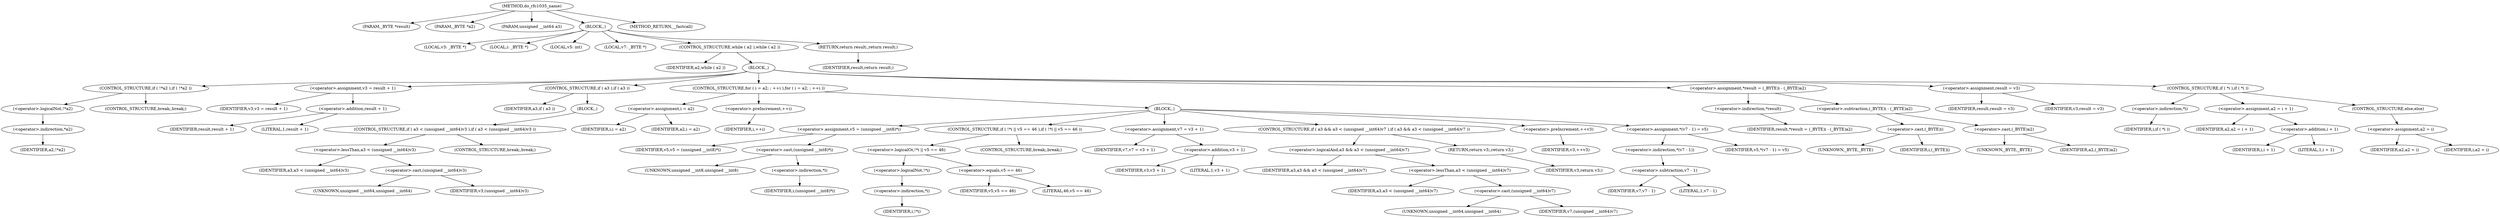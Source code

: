 digraph do_rfc1035_name {  
"1000105" [label = "(METHOD,do_rfc1035_name)" ]
"1000106" [label = "(PARAM,_BYTE *result)" ]
"1000107" [label = "(PARAM,_BYTE *a2)" ]
"1000108" [label = "(PARAM,unsigned __int64 a3)" ]
"1000109" [label = "(BLOCK,,)" ]
"1000110" [label = "(LOCAL,v3: _BYTE *)" ]
"1000111" [label = "(LOCAL,i: _BYTE *)" ]
"1000112" [label = "(LOCAL,v5: int)" ]
"1000113" [label = "(LOCAL,v7: _BYTE *)" ]
"1000114" [label = "(CONTROL_STRUCTURE,while ( a2 ),while ( a2 ))" ]
"1000115" [label = "(IDENTIFIER,a2,while ( a2 ))" ]
"1000116" [label = "(BLOCK,,)" ]
"1000117" [label = "(CONTROL_STRUCTURE,if ( !*a2 ),if ( !*a2 ))" ]
"1000118" [label = "(<operator>.logicalNot,!*a2)" ]
"1000119" [label = "(<operator>.indirection,*a2)" ]
"1000120" [label = "(IDENTIFIER,a2,!*a2)" ]
"1000121" [label = "(CONTROL_STRUCTURE,break;,break;)" ]
"1000122" [label = "(<operator>.assignment,v3 = result + 1)" ]
"1000123" [label = "(IDENTIFIER,v3,v3 = result + 1)" ]
"1000124" [label = "(<operator>.addition,result + 1)" ]
"1000125" [label = "(IDENTIFIER,result,result + 1)" ]
"1000126" [label = "(LITERAL,1,result + 1)" ]
"1000127" [label = "(CONTROL_STRUCTURE,if ( a3 ),if ( a3 ))" ]
"1000128" [label = "(IDENTIFIER,a3,if ( a3 ))" ]
"1000129" [label = "(BLOCK,,)" ]
"1000130" [label = "(CONTROL_STRUCTURE,if ( a3 < (unsigned __int64)v3 ),if ( a3 < (unsigned __int64)v3 ))" ]
"1000131" [label = "(<operator>.lessThan,a3 < (unsigned __int64)v3)" ]
"1000132" [label = "(IDENTIFIER,a3,a3 < (unsigned __int64)v3)" ]
"1000133" [label = "(<operator>.cast,(unsigned __int64)v3)" ]
"1000134" [label = "(UNKNOWN,unsigned __int64,unsigned __int64)" ]
"1000135" [label = "(IDENTIFIER,v3,(unsigned __int64)v3)" ]
"1000136" [label = "(CONTROL_STRUCTURE,break;,break;)" ]
"1000137" [label = "(CONTROL_STRUCTURE,for ( i = a2; ; ++i ),for ( i = a2; ; ++i ))" ]
"1000138" [label = "(<operator>.assignment,i = a2)" ]
"1000139" [label = "(IDENTIFIER,i,i = a2)" ]
"1000140" [label = "(IDENTIFIER,a2,i = a2)" ]
"1000141" [label = "(<operator>.preIncrement,++i)" ]
"1000142" [label = "(IDENTIFIER,i,++i)" ]
"1000143" [label = "(BLOCK,,)" ]
"1000144" [label = "(<operator>.assignment,v5 = (unsigned __int8)*i)" ]
"1000145" [label = "(IDENTIFIER,v5,v5 = (unsigned __int8)*i)" ]
"1000146" [label = "(<operator>.cast,(unsigned __int8)*i)" ]
"1000147" [label = "(UNKNOWN,unsigned __int8,unsigned __int8)" ]
"1000148" [label = "(<operator>.indirection,*i)" ]
"1000149" [label = "(IDENTIFIER,i,(unsigned __int8)*i)" ]
"1000150" [label = "(CONTROL_STRUCTURE,if ( !*i || v5 == 46 ),if ( !*i || v5 == 46 ))" ]
"1000151" [label = "(<operator>.logicalOr,!*i || v5 == 46)" ]
"1000152" [label = "(<operator>.logicalNot,!*i)" ]
"1000153" [label = "(<operator>.indirection,*i)" ]
"1000154" [label = "(IDENTIFIER,i,!*i)" ]
"1000155" [label = "(<operator>.equals,v5 == 46)" ]
"1000156" [label = "(IDENTIFIER,v5,v5 == 46)" ]
"1000157" [label = "(LITERAL,46,v5 == 46)" ]
"1000158" [label = "(CONTROL_STRUCTURE,break;,break;)" ]
"1000159" [label = "(<operator>.assignment,v7 = v3 + 1)" ]
"1000160" [label = "(IDENTIFIER,v7,v7 = v3 + 1)" ]
"1000161" [label = "(<operator>.addition,v3 + 1)" ]
"1000162" [label = "(IDENTIFIER,v3,v3 + 1)" ]
"1000163" [label = "(LITERAL,1,v3 + 1)" ]
"1000164" [label = "(CONTROL_STRUCTURE,if ( a3 && a3 < (unsigned __int64)v7 ),if ( a3 && a3 < (unsigned __int64)v7 ))" ]
"1000165" [label = "(<operator>.logicalAnd,a3 && a3 < (unsigned __int64)v7)" ]
"1000166" [label = "(IDENTIFIER,a3,a3 && a3 < (unsigned __int64)v7)" ]
"1000167" [label = "(<operator>.lessThan,a3 < (unsigned __int64)v7)" ]
"1000168" [label = "(IDENTIFIER,a3,a3 < (unsigned __int64)v7)" ]
"1000169" [label = "(<operator>.cast,(unsigned __int64)v7)" ]
"1000170" [label = "(UNKNOWN,unsigned __int64,unsigned __int64)" ]
"1000171" [label = "(IDENTIFIER,v7,(unsigned __int64)v7)" ]
"1000172" [label = "(RETURN,return v3;,return v3;)" ]
"1000173" [label = "(IDENTIFIER,v3,return v3;)" ]
"1000174" [label = "(<operator>.preIncrement,++v3)" ]
"1000175" [label = "(IDENTIFIER,v3,++v3)" ]
"1000176" [label = "(<operator>.assignment,*(v7 - 1) = v5)" ]
"1000177" [label = "(<operator>.indirection,*(v7 - 1))" ]
"1000178" [label = "(<operator>.subtraction,v7 - 1)" ]
"1000179" [label = "(IDENTIFIER,v7,v7 - 1)" ]
"1000180" [label = "(LITERAL,1,v7 - 1)" ]
"1000181" [label = "(IDENTIFIER,v5,*(v7 - 1) = v5)" ]
"1000182" [label = "(<operator>.assignment,*result = (_BYTE)i - (_BYTE)a2)" ]
"1000183" [label = "(<operator>.indirection,*result)" ]
"1000184" [label = "(IDENTIFIER,result,*result = (_BYTE)i - (_BYTE)a2)" ]
"1000185" [label = "(<operator>.subtraction,(_BYTE)i - (_BYTE)a2)" ]
"1000186" [label = "(<operator>.cast,(_BYTE)i)" ]
"1000187" [label = "(UNKNOWN,_BYTE,_BYTE)" ]
"1000188" [label = "(IDENTIFIER,i,(_BYTE)i)" ]
"1000189" [label = "(<operator>.cast,(_BYTE)a2)" ]
"1000190" [label = "(UNKNOWN,_BYTE,_BYTE)" ]
"1000191" [label = "(IDENTIFIER,a2,(_BYTE)a2)" ]
"1000192" [label = "(<operator>.assignment,result = v3)" ]
"1000193" [label = "(IDENTIFIER,result,result = v3)" ]
"1000194" [label = "(IDENTIFIER,v3,result = v3)" ]
"1000195" [label = "(CONTROL_STRUCTURE,if ( *i ),if ( *i ))" ]
"1000196" [label = "(<operator>.indirection,*i)" ]
"1000197" [label = "(IDENTIFIER,i,if ( *i ))" ]
"1000198" [label = "(<operator>.assignment,a2 = i + 1)" ]
"1000199" [label = "(IDENTIFIER,a2,a2 = i + 1)" ]
"1000200" [label = "(<operator>.addition,i + 1)" ]
"1000201" [label = "(IDENTIFIER,i,i + 1)" ]
"1000202" [label = "(LITERAL,1,i + 1)" ]
"1000203" [label = "(CONTROL_STRUCTURE,else,else)" ]
"1000204" [label = "(<operator>.assignment,a2 = i)" ]
"1000205" [label = "(IDENTIFIER,a2,a2 = i)" ]
"1000206" [label = "(IDENTIFIER,i,a2 = i)" ]
"1000207" [label = "(RETURN,return result;,return result;)" ]
"1000208" [label = "(IDENTIFIER,result,return result;)" ]
"1000209" [label = "(METHOD_RETURN,__fastcall)" ]
  "1000105" -> "1000106" 
  "1000105" -> "1000107" 
  "1000105" -> "1000108" 
  "1000105" -> "1000109" 
  "1000105" -> "1000209" 
  "1000109" -> "1000110" 
  "1000109" -> "1000111" 
  "1000109" -> "1000112" 
  "1000109" -> "1000113" 
  "1000109" -> "1000114" 
  "1000109" -> "1000207" 
  "1000114" -> "1000115" 
  "1000114" -> "1000116" 
  "1000116" -> "1000117" 
  "1000116" -> "1000122" 
  "1000116" -> "1000127" 
  "1000116" -> "1000137" 
  "1000116" -> "1000182" 
  "1000116" -> "1000192" 
  "1000116" -> "1000195" 
  "1000117" -> "1000118" 
  "1000117" -> "1000121" 
  "1000118" -> "1000119" 
  "1000119" -> "1000120" 
  "1000122" -> "1000123" 
  "1000122" -> "1000124" 
  "1000124" -> "1000125" 
  "1000124" -> "1000126" 
  "1000127" -> "1000128" 
  "1000127" -> "1000129" 
  "1000129" -> "1000130" 
  "1000130" -> "1000131" 
  "1000130" -> "1000136" 
  "1000131" -> "1000132" 
  "1000131" -> "1000133" 
  "1000133" -> "1000134" 
  "1000133" -> "1000135" 
  "1000137" -> "1000138" 
  "1000137" -> "1000141" 
  "1000137" -> "1000143" 
  "1000138" -> "1000139" 
  "1000138" -> "1000140" 
  "1000141" -> "1000142" 
  "1000143" -> "1000144" 
  "1000143" -> "1000150" 
  "1000143" -> "1000159" 
  "1000143" -> "1000164" 
  "1000143" -> "1000174" 
  "1000143" -> "1000176" 
  "1000144" -> "1000145" 
  "1000144" -> "1000146" 
  "1000146" -> "1000147" 
  "1000146" -> "1000148" 
  "1000148" -> "1000149" 
  "1000150" -> "1000151" 
  "1000150" -> "1000158" 
  "1000151" -> "1000152" 
  "1000151" -> "1000155" 
  "1000152" -> "1000153" 
  "1000153" -> "1000154" 
  "1000155" -> "1000156" 
  "1000155" -> "1000157" 
  "1000159" -> "1000160" 
  "1000159" -> "1000161" 
  "1000161" -> "1000162" 
  "1000161" -> "1000163" 
  "1000164" -> "1000165" 
  "1000164" -> "1000172" 
  "1000165" -> "1000166" 
  "1000165" -> "1000167" 
  "1000167" -> "1000168" 
  "1000167" -> "1000169" 
  "1000169" -> "1000170" 
  "1000169" -> "1000171" 
  "1000172" -> "1000173" 
  "1000174" -> "1000175" 
  "1000176" -> "1000177" 
  "1000176" -> "1000181" 
  "1000177" -> "1000178" 
  "1000178" -> "1000179" 
  "1000178" -> "1000180" 
  "1000182" -> "1000183" 
  "1000182" -> "1000185" 
  "1000183" -> "1000184" 
  "1000185" -> "1000186" 
  "1000185" -> "1000189" 
  "1000186" -> "1000187" 
  "1000186" -> "1000188" 
  "1000189" -> "1000190" 
  "1000189" -> "1000191" 
  "1000192" -> "1000193" 
  "1000192" -> "1000194" 
  "1000195" -> "1000196" 
  "1000195" -> "1000198" 
  "1000195" -> "1000203" 
  "1000196" -> "1000197" 
  "1000198" -> "1000199" 
  "1000198" -> "1000200" 
  "1000200" -> "1000201" 
  "1000200" -> "1000202" 
  "1000203" -> "1000204" 
  "1000204" -> "1000205" 
  "1000204" -> "1000206" 
  "1000207" -> "1000208" 
}
